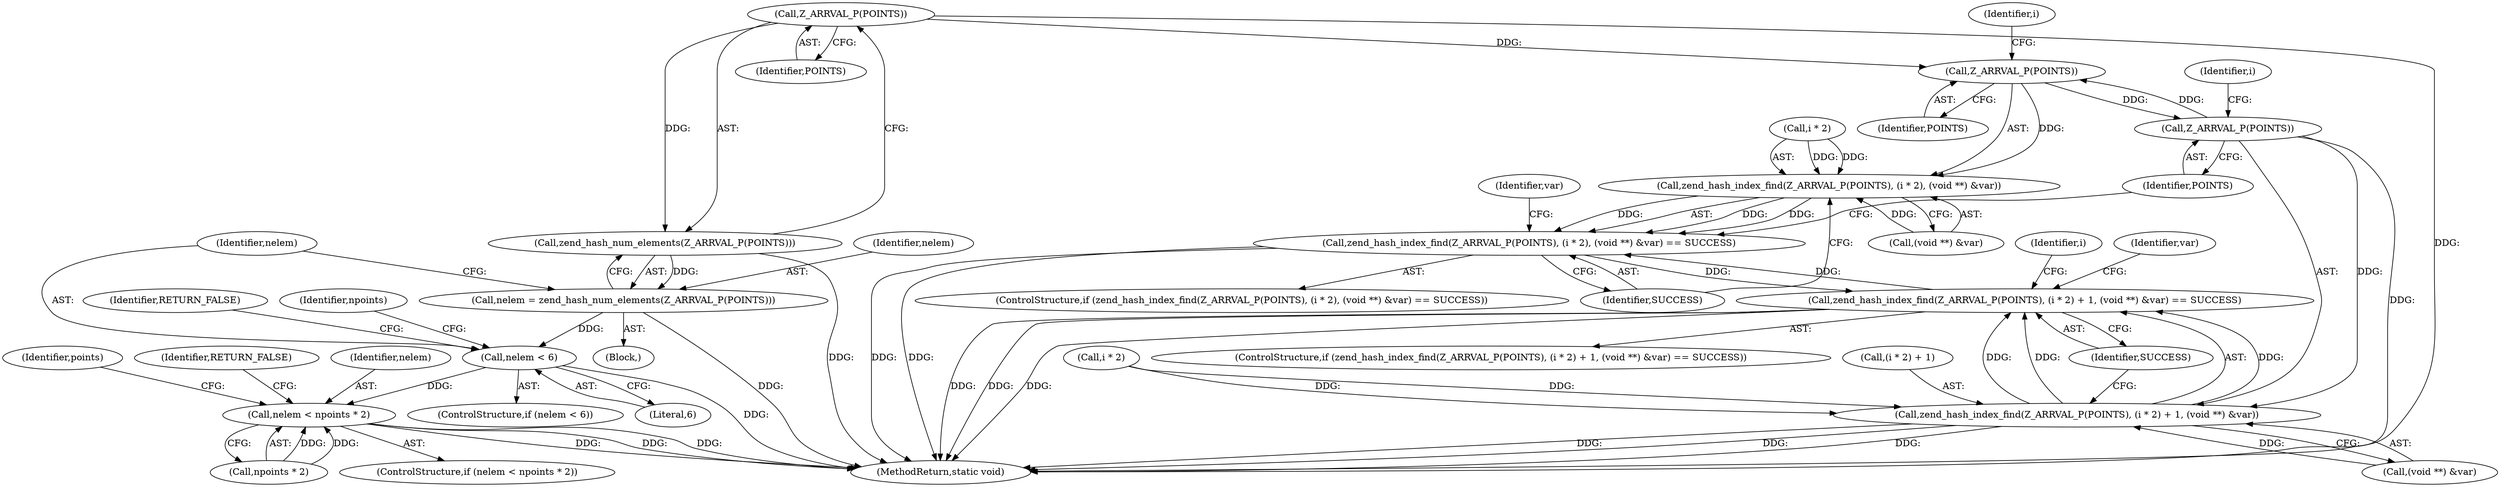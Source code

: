 digraph "0_php-src_2938329ce19cb8c4197dec146c3ec887c6f61d01_5@pointer" {
"1000138" [label="(Call,Z_ARRVAL_P(POINTS))"];
"1000137" [label="(Call,zend_hash_num_elements(Z_ARRVAL_P(POINTS)))"];
"1000135" [label="(Call,nelem = zend_hash_num_elements(Z_ARRVAL_P(POINTS)))"];
"1000141" [label="(Call,nelem < 6)"];
"1000153" [label="(Call,nelem < npoints * 2)"];
"1000182" [label="(Call,Z_ARRVAL_P(POINTS))"];
"1000181" [label="(Call,zend_hash_index_find(Z_ARRVAL_P(POINTS), (i * 2), (void **) &var))"];
"1000180" [label="(Call,zend_hash_index_find(Z_ARRVAL_P(POINTS), (i * 2), (void **) &var) == SUCCESS)"];
"1000230" [label="(Call,zend_hash_index_find(Z_ARRVAL_P(POINTS), (i * 2) + 1, (void **) &var) == SUCCESS)"];
"1000232" [label="(Call,Z_ARRVAL_P(POINTS))"];
"1000231" [label="(Call,zend_hash_index_find(Z_ARRVAL_P(POINTS), (i * 2) + 1, (void **) &var))"];
"1000187" [label="(Call,(void **) &var)"];
"1000145" [label="(Identifier,RETURN_FALSE)"];
"1000142" [label="(Identifier,nelem)"];
"1000140" [label="(ControlStructure,if (nelem < 6))"];
"1000185" [label="(Identifier,i)"];
"1000232" [label="(Call,Z_ARRVAL_P(POINTS))"];
"1000183" [label="(Identifier,POINTS)"];
"1000235" [label="(Call,i * 2)"];
"1000161" [label="(Identifier,points)"];
"1000233" [label="(Identifier,POINTS)"];
"1000236" [label="(Identifier,i)"];
"1000137" [label="(Call,zend_hash_num_elements(Z_ARRVAL_P(POINTS)))"];
"1000234" [label="(Call,(i * 2) + 1)"];
"1000155" [label="(Call,npoints * 2)"];
"1000248" [label="(Identifier,var)"];
"1000136" [label="(Identifier,nelem)"];
"1000143" [label="(Literal,6)"];
"1000152" [label="(ControlStructure,if (nelem < npoints * 2))"];
"1000177" [label="(Identifier,i)"];
"1000230" [label="(Call,zend_hash_index_find(Z_ARRVAL_P(POINTS), (i * 2) + 1, (void **) &var) == SUCCESS)"];
"1000181" [label="(Call,zend_hash_index_find(Z_ARRVAL_P(POINTS), (i * 2), (void **) &var))"];
"1000299" [label="(MethodReturn,static void)"];
"1000180" [label="(Call,zend_hash_index_find(Z_ARRVAL_P(POINTS), (i * 2), (void **) &var) == SUCCESS)"];
"1000243" [label="(Identifier,SUCCESS)"];
"1000148" [label="(Identifier,npoints)"];
"1000159" [label="(Identifier,RETURN_FALSE)"];
"1000184" [label="(Call,i * 2)"];
"1000138" [label="(Call,Z_ARRVAL_P(POINTS))"];
"1000135" [label="(Call,nelem = zend_hash_num_elements(Z_ARRVAL_P(POINTS)))"];
"1000196" [label="(Identifier,var)"];
"1000229" [label="(ControlStructure,if (zend_hash_index_find(Z_ARRVAL_P(POINTS), (i * 2) + 1, (void **) &var) == SUCCESS))"];
"1000153" [label="(Call,nelem < npoints * 2)"];
"1000231" [label="(Call,zend_hash_index_find(Z_ARRVAL_P(POINTS), (i * 2) + 1, (void **) &var))"];
"1000191" [label="(Identifier,SUCCESS)"];
"1000179" [label="(ControlStructure,if (zend_hash_index_find(Z_ARRVAL_P(POINTS), (i * 2), (void **) &var) == SUCCESS))"];
"1000239" [label="(Call,(void **) &var)"];
"1000141" [label="(Call,nelem < 6)"];
"1000154" [label="(Identifier,nelem)"];
"1000139" [label="(Identifier,POINTS)"];
"1000103" [label="(Block,)"];
"1000182" [label="(Call,Z_ARRVAL_P(POINTS))"];
"1000138" -> "1000137"  [label="AST: "];
"1000138" -> "1000139"  [label="CFG: "];
"1000139" -> "1000138"  [label="AST: "];
"1000137" -> "1000138"  [label="CFG: "];
"1000138" -> "1000299"  [label="DDG: "];
"1000138" -> "1000137"  [label="DDG: "];
"1000138" -> "1000182"  [label="DDG: "];
"1000137" -> "1000135"  [label="AST: "];
"1000135" -> "1000137"  [label="CFG: "];
"1000137" -> "1000299"  [label="DDG: "];
"1000137" -> "1000135"  [label="DDG: "];
"1000135" -> "1000103"  [label="AST: "];
"1000136" -> "1000135"  [label="AST: "];
"1000142" -> "1000135"  [label="CFG: "];
"1000135" -> "1000299"  [label="DDG: "];
"1000135" -> "1000141"  [label="DDG: "];
"1000141" -> "1000140"  [label="AST: "];
"1000141" -> "1000143"  [label="CFG: "];
"1000142" -> "1000141"  [label="AST: "];
"1000143" -> "1000141"  [label="AST: "];
"1000145" -> "1000141"  [label="CFG: "];
"1000148" -> "1000141"  [label="CFG: "];
"1000141" -> "1000299"  [label="DDG: "];
"1000141" -> "1000153"  [label="DDG: "];
"1000153" -> "1000152"  [label="AST: "];
"1000153" -> "1000155"  [label="CFG: "];
"1000154" -> "1000153"  [label="AST: "];
"1000155" -> "1000153"  [label="AST: "];
"1000159" -> "1000153"  [label="CFG: "];
"1000161" -> "1000153"  [label="CFG: "];
"1000153" -> "1000299"  [label="DDG: "];
"1000153" -> "1000299"  [label="DDG: "];
"1000153" -> "1000299"  [label="DDG: "];
"1000155" -> "1000153"  [label="DDG: "];
"1000155" -> "1000153"  [label="DDG: "];
"1000182" -> "1000181"  [label="AST: "];
"1000182" -> "1000183"  [label="CFG: "];
"1000183" -> "1000182"  [label="AST: "];
"1000185" -> "1000182"  [label="CFG: "];
"1000182" -> "1000181"  [label="DDG: "];
"1000232" -> "1000182"  [label="DDG: "];
"1000182" -> "1000232"  [label="DDG: "];
"1000181" -> "1000180"  [label="AST: "];
"1000181" -> "1000187"  [label="CFG: "];
"1000184" -> "1000181"  [label="AST: "];
"1000187" -> "1000181"  [label="AST: "];
"1000191" -> "1000181"  [label="CFG: "];
"1000181" -> "1000180"  [label="DDG: "];
"1000181" -> "1000180"  [label="DDG: "];
"1000181" -> "1000180"  [label="DDG: "];
"1000184" -> "1000181"  [label="DDG: "];
"1000184" -> "1000181"  [label="DDG: "];
"1000187" -> "1000181"  [label="DDG: "];
"1000180" -> "1000179"  [label="AST: "];
"1000180" -> "1000191"  [label="CFG: "];
"1000191" -> "1000180"  [label="AST: "];
"1000196" -> "1000180"  [label="CFG: "];
"1000233" -> "1000180"  [label="CFG: "];
"1000180" -> "1000299"  [label="DDG: "];
"1000180" -> "1000299"  [label="DDG: "];
"1000230" -> "1000180"  [label="DDG: "];
"1000180" -> "1000230"  [label="DDG: "];
"1000230" -> "1000229"  [label="AST: "];
"1000230" -> "1000243"  [label="CFG: "];
"1000231" -> "1000230"  [label="AST: "];
"1000243" -> "1000230"  [label="AST: "];
"1000248" -> "1000230"  [label="CFG: "];
"1000177" -> "1000230"  [label="CFG: "];
"1000230" -> "1000299"  [label="DDG: "];
"1000230" -> "1000299"  [label="DDG: "];
"1000230" -> "1000299"  [label="DDG: "];
"1000231" -> "1000230"  [label="DDG: "];
"1000231" -> "1000230"  [label="DDG: "];
"1000231" -> "1000230"  [label="DDG: "];
"1000232" -> "1000231"  [label="AST: "];
"1000232" -> "1000233"  [label="CFG: "];
"1000233" -> "1000232"  [label="AST: "];
"1000236" -> "1000232"  [label="CFG: "];
"1000232" -> "1000299"  [label="DDG: "];
"1000232" -> "1000231"  [label="DDG: "];
"1000231" -> "1000239"  [label="CFG: "];
"1000234" -> "1000231"  [label="AST: "];
"1000239" -> "1000231"  [label="AST: "];
"1000243" -> "1000231"  [label="CFG: "];
"1000231" -> "1000299"  [label="DDG: "];
"1000231" -> "1000299"  [label="DDG: "];
"1000231" -> "1000299"  [label="DDG: "];
"1000235" -> "1000231"  [label="DDG: "];
"1000235" -> "1000231"  [label="DDG: "];
"1000239" -> "1000231"  [label="DDG: "];
}

